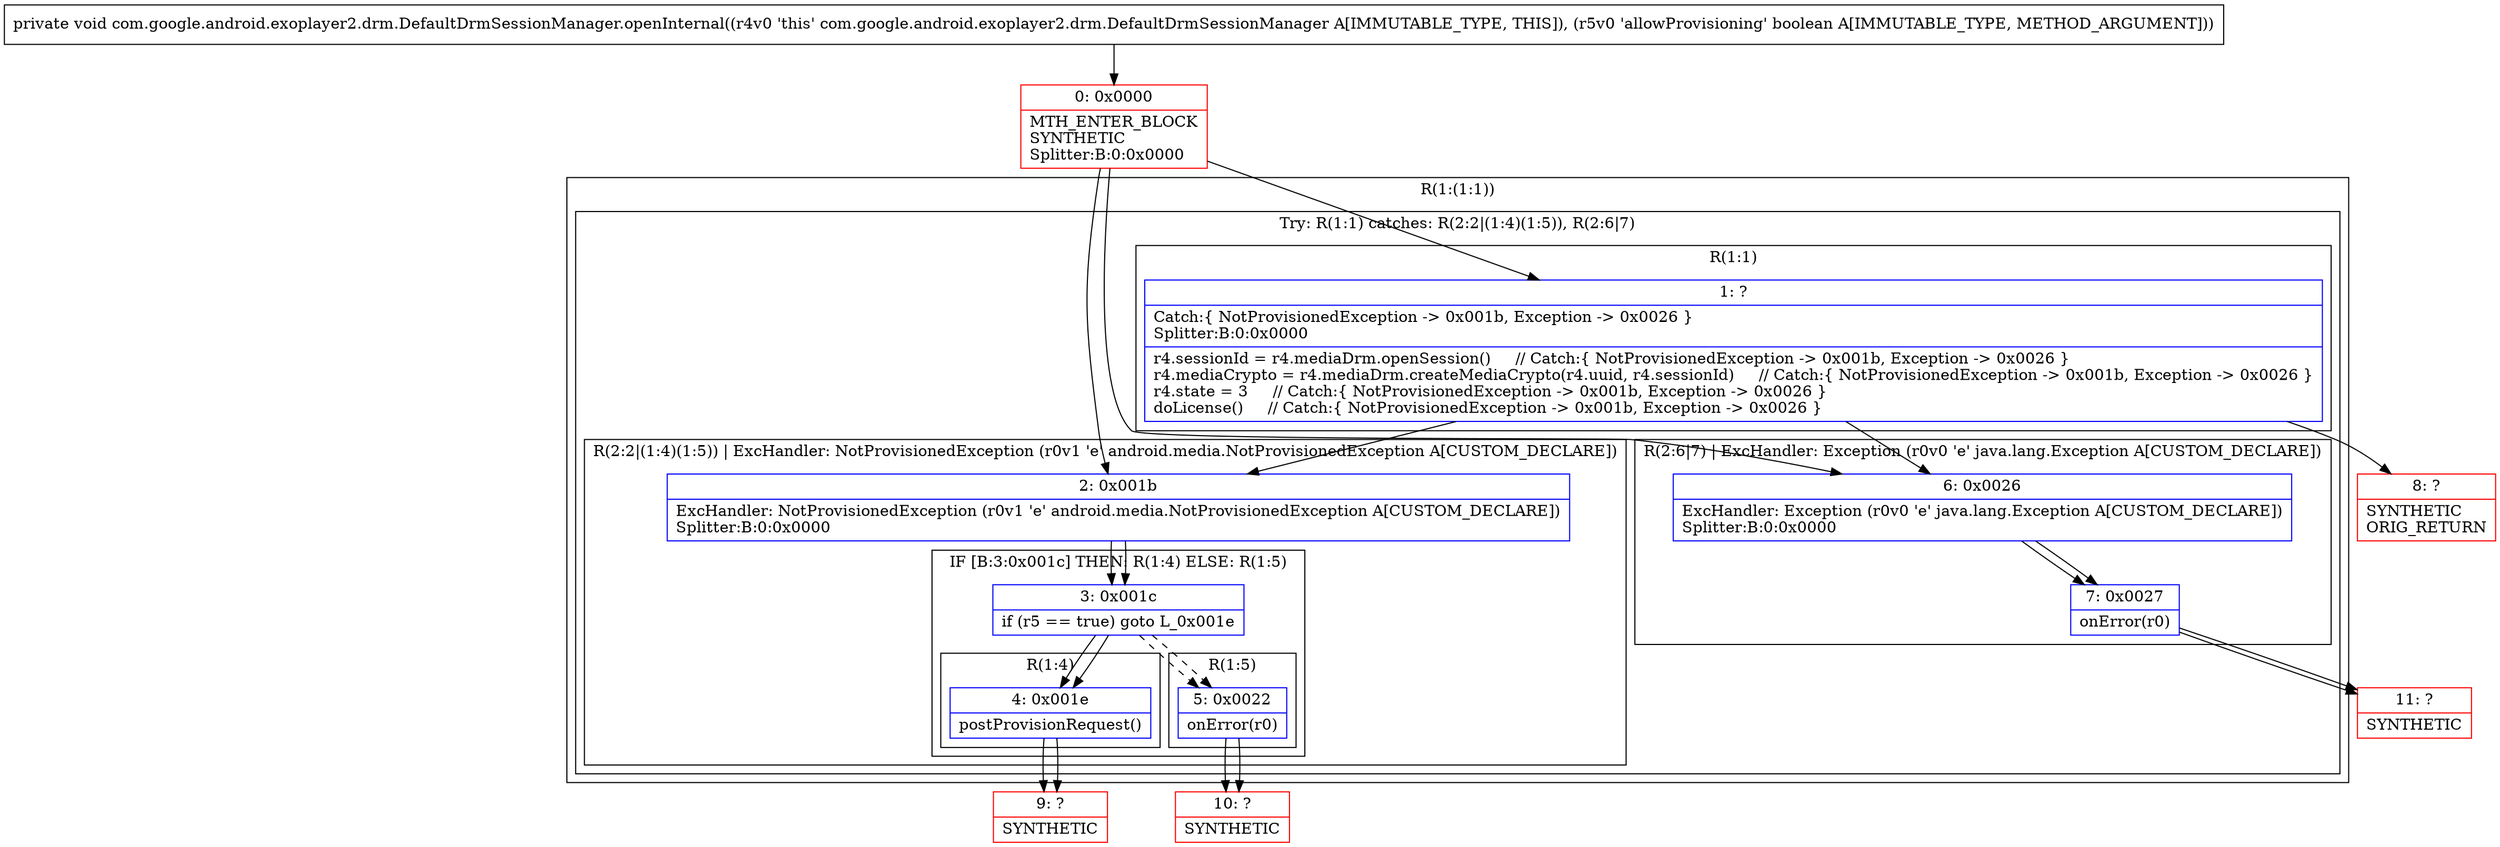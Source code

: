 digraph "CFG forcom.google.android.exoplayer2.drm.DefaultDrmSessionManager.openInternal(Z)V" {
subgraph cluster_Region_974725694 {
label = "R(1:(1:1))";
node [shape=record,color=blue];
subgraph cluster_TryCatchRegion_1904106217 {
label = "Try: R(1:1) catches: R(2:2|(1:4)(1:5)), R(2:6|7)";
node [shape=record,color=blue];
subgraph cluster_Region_231611380 {
label = "R(1:1)";
node [shape=record,color=blue];
Node_1 [shape=record,label="{1\:\ ?|Catch:\{ NotProvisionedException \-\> 0x001b, Exception \-\> 0x0026 \}\lSplitter:B:0:0x0000\l|r4.sessionId = r4.mediaDrm.openSession()     \/\/ Catch:\{ NotProvisionedException \-\> 0x001b, Exception \-\> 0x0026 \}\lr4.mediaCrypto = r4.mediaDrm.createMediaCrypto(r4.uuid, r4.sessionId)     \/\/ Catch:\{ NotProvisionedException \-\> 0x001b, Exception \-\> 0x0026 \}\lr4.state = 3     \/\/ Catch:\{ NotProvisionedException \-\> 0x001b, Exception \-\> 0x0026 \}\ldoLicense()     \/\/ Catch:\{ NotProvisionedException \-\> 0x001b, Exception \-\> 0x0026 \}\l}"];
}
subgraph cluster_Region_898116631 {
label = "R(2:2|(1:4)(1:5)) | ExcHandler: NotProvisionedException (r0v1 'e' android.media.NotProvisionedException A[CUSTOM_DECLARE])\l";
node [shape=record,color=blue];
Node_2 [shape=record,label="{2\:\ 0x001b|ExcHandler: NotProvisionedException (r0v1 'e' android.media.NotProvisionedException A[CUSTOM_DECLARE])\lSplitter:B:0:0x0000\l}"];
subgraph cluster_IfRegion_1182003274 {
label = "IF [B:3:0x001c] THEN: R(1:4) ELSE: R(1:5)";
node [shape=record,color=blue];
Node_3 [shape=record,label="{3\:\ 0x001c|if (r5 == true) goto L_0x001e\l}"];
subgraph cluster_Region_1171870591 {
label = "R(1:4)";
node [shape=record,color=blue];
Node_4 [shape=record,label="{4\:\ 0x001e|postProvisionRequest()\l}"];
}
subgraph cluster_Region_951443851 {
label = "R(1:5)";
node [shape=record,color=blue];
Node_5 [shape=record,label="{5\:\ 0x0022|onError(r0)\l}"];
}
}
}
subgraph cluster_Region_1277790750 {
label = "R(2:6|7) | ExcHandler: Exception (r0v0 'e' java.lang.Exception A[CUSTOM_DECLARE])\l";
node [shape=record,color=blue];
Node_6 [shape=record,label="{6\:\ 0x0026|ExcHandler: Exception (r0v0 'e' java.lang.Exception A[CUSTOM_DECLARE])\lSplitter:B:0:0x0000\l}"];
Node_7 [shape=record,label="{7\:\ 0x0027|onError(r0)\l}"];
}
}
}
subgraph cluster_Region_898116631 {
label = "R(2:2|(1:4)(1:5)) | ExcHandler: NotProvisionedException (r0v1 'e' android.media.NotProvisionedException A[CUSTOM_DECLARE])\l";
node [shape=record,color=blue];
Node_2 [shape=record,label="{2\:\ 0x001b|ExcHandler: NotProvisionedException (r0v1 'e' android.media.NotProvisionedException A[CUSTOM_DECLARE])\lSplitter:B:0:0x0000\l}"];
subgraph cluster_IfRegion_1182003274 {
label = "IF [B:3:0x001c] THEN: R(1:4) ELSE: R(1:5)";
node [shape=record,color=blue];
Node_3 [shape=record,label="{3\:\ 0x001c|if (r5 == true) goto L_0x001e\l}"];
subgraph cluster_Region_1171870591 {
label = "R(1:4)";
node [shape=record,color=blue];
Node_4 [shape=record,label="{4\:\ 0x001e|postProvisionRequest()\l}"];
}
subgraph cluster_Region_951443851 {
label = "R(1:5)";
node [shape=record,color=blue];
Node_5 [shape=record,label="{5\:\ 0x0022|onError(r0)\l}"];
}
}
}
subgraph cluster_Region_1277790750 {
label = "R(2:6|7) | ExcHandler: Exception (r0v0 'e' java.lang.Exception A[CUSTOM_DECLARE])\l";
node [shape=record,color=blue];
Node_6 [shape=record,label="{6\:\ 0x0026|ExcHandler: Exception (r0v0 'e' java.lang.Exception A[CUSTOM_DECLARE])\lSplitter:B:0:0x0000\l}"];
Node_7 [shape=record,label="{7\:\ 0x0027|onError(r0)\l}"];
}
Node_0 [shape=record,color=red,label="{0\:\ 0x0000|MTH_ENTER_BLOCK\lSYNTHETIC\lSplitter:B:0:0x0000\l}"];
Node_8 [shape=record,color=red,label="{8\:\ ?|SYNTHETIC\lORIG_RETURN\l}"];
Node_9 [shape=record,color=red,label="{9\:\ ?|SYNTHETIC\l}"];
Node_10 [shape=record,color=red,label="{10\:\ ?|SYNTHETIC\l}"];
Node_11 [shape=record,color=red,label="{11\:\ ?|SYNTHETIC\l}"];
MethodNode[shape=record,label="{private void com.google.android.exoplayer2.drm.DefaultDrmSessionManager.openInternal((r4v0 'this' com.google.android.exoplayer2.drm.DefaultDrmSessionManager A[IMMUTABLE_TYPE, THIS]), (r5v0 'allowProvisioning' boolean A[IMMUTABLE_TYPE, METHOD_ARGUMENT])) }"];
MethodNode -> Node_0;
Node_1 -> Node_2;
Node_1 -> Node_6;
Node_1 -> Node_8;
Node_2 -> Node_3;
Node_3 -> Node_4;
Node_3 -> Node_5[style=dashed];
Node_4 -> Node_9;
Node_5 -> Node_10;
Node_6 -> Node_7;
Node_7 -> Node_11;
Node_2 -> Node_3;
Node_3 -> Node_4;
Node_3 -> Node_5[style=dashed];
Node_4 -> Node_9;
Node_5 -> Node_10;
Node_6 -> Node_7;
Node_7 -> Node_11;
Node_0 -> Node_1;
Node_0 -> Node_2;
Node_0 -> Node_6;
}

